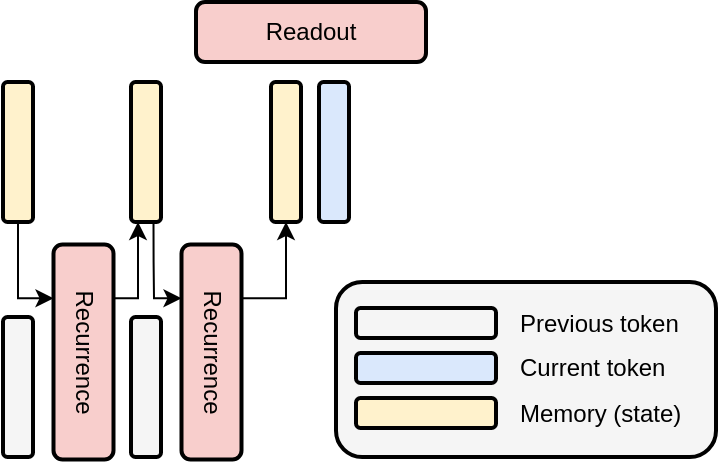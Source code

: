 <mxfile version="24.2.5" type="device" pages="2">
  <diagram name="Pagina-1" id="DlHbQXeaWKlzbIvtGdsE">
    <mxGraphModel dx="1507" dy="543" grid="1" gridSize="10" guides="1" tooltips="1" connect="1" arrows="1" fold="1" page="1" pageScale="1" pageWidth="1500" pageHeight="500" math="0" shadow="0">
      <root>
        <mxCell id="0" />
        <mxCell id="1" parent="0" />
        <mxCell id="UgftJ3nfr26CKlYY0sbi-57" value="" style="rounded=1;whiteSpace=wrap;html=1;fillColor=#f5f5f5;strokeWidth=2;fontColor=#333333;strokeColor=default;" vertex="1" parent="1">
          <mxGeometry x="1350" y="180" width="190" height="87.5" as="geometry" />
        </mxCell>
        <mxCell id="UgftJ3nfr26CKlYY0sbi-19" value="" style="rounded=1;whiteSpace=wrap;html=1;rotation=90;fillColor=#f5f5f5;fontColor=#333333;strokeColor=default;strokeWidth=2;" vertex="1" parent="1">
          <mxGeometry x="1156" y="225" width="70" height="15" as="geometry" />
        </mxCell>
        <mxCell id="UgftJ3nfr26CKlYY0sbi-45" style="edgeStyle=orthogonalEdgeStyle;rounded=0;orthogonalLoop=1;jettySize=auto;html=1;exitX=0.25;exitY=0;exitDx=0;exitDy=0;entryX=1;entryY=0.75;entryDx=0;entryDy=0;" edge="1" parent="1" source="UgftJ3nfr26CKlYY0sbi-24" target="UgftJ3nfr26CKlYY0sbi-42">
          <mxGeometry relative="1" as="geometry">
            <Array as="points">
              <mxPoint x="1251" y="188" />
              <mxPoint x="1251" y="150" />
            </Array>
          </mxGeometry>
        </mxCell>
        <mxCell id="UgftJ3nfr26CKlYY0sbi-24" value="Recurrence" style="rounded=1;whiteSpace=wrap;html=1;fillColor=#f8cecc;strokeColor=default;strokeWidth=2;rotation=90;" vertex="1" parent="1">
          <mxGeometry x="1170" y="200" width="107.5" height="30" as="geometry" />
        </mxCell>
        <mxCell id="UgftJ3nfr26CKlYY0sbi-44" style="edgeStyle=orthogonalEdgeStyle;rounded=0;orthogonalLoop=1;jettySize=auto;html=1;exitX=1;exitY=0.5;exitDx=0;exitDy=0;entryX=0.25;entryY=1;entryDx=0;entryDy=0;" edge="1" parent="1" source="UgftJ3nfr26CKlYY0sbi-25" target="UgftJ3nfr26CKlYY0sbi-24">
          <mxGeometry relative="1" as="geometry">
            <Array as="points">
              <mxPoint x="1191" y="188" />
            </Array>
          </mxGeometry>
        </mxCell>
        <mxCell id="UgftJ3nfr26CKlYY0sbi-25" value="" style="rounded=1;whiteSpace=wrap;html=1;rotation=90;fillColor=#fff2cc;strokeColor=default;strokeWidth=2;" vertex="1" parent="1">
          <mxGeometry x="1156" y="107.5" width="70" height="15" as="geometry" />
        </mxCell>
        <mxCell id="UgftJ3nfr26CKlYY0sbi-26" value="" style="rounded=1;whiteSpace=wrap;html=1;rotation=90;fillColor=#fff2cc;strokeColor=default;strokeWidth=2;" vertex="1" parent="1">
          <mxGeometry x="1290" y="107.5" width="70" height="15" as="geometry" />
        </mxCell>
        <mxCell id="UgftJ3nfr26CKlYY0sbi-40" value="" style="rounded=1;whiteSpace=wrap;html=1;rotation=90;fillColor=#f5f5f5;fontColor=#333333;strokeColor=default;strokeWidth=2;" vertex="1" parent="1">
          <mxGeometry x="1220" y="225" width="70" height="15" as="geometry" />
        </mxCell>
        <mxCell id="UgftJ3nfr26CKlYY0sbi-47" style="edgeStyle=orthogonalEdgeStyle;rounded=0;orthogonalLoop=1;jettySize=auto;html=1;exitX=0.25;exitY=0;exitDx=0;exitDy=0;entryX=1;entryY=0.5;entryDx=0;entryDy=0;" edge="1" parent="1" source="UgftJ3nfr26CKlYY0sbi-41" target="UgftJ3nfr26CKlYY0sbi-26">
          <mxGeometry relative="1" as="geometry" />
        </mxCell>
        <mxCell id="UgftJ3nfr26CKlYY0sbi-41" value="Recurrence" style="rounded=1;whiteSpace=wrap;html=1;fillColor=#f8cecc;strokeColor=default;strokeWidth=2;rotation=90;" vertex="1" parent="1">
          <mxGeometry x="1234" y="200" width="107.5" height="30" as="geometry" />
        </mxCell>
        <mxCell id="UgftJ3nfr26CKlYY0sbi-46" style="edgeStyle=orthogonalEdgeStyle;rounded=0;orthogonalLoop=1;jettySize=auto;html=1;exitX=1;exitY=0.25;exitDx=0;exitDy=0;entryX=0.25;entryY=1;entryDx=0;entryDy=0;" edge="1" parent="1" source="UgftJ3nfr26CKlYY0sbi-42" target="UgftJ3nfr26CKlYY0sbi-41">
          <mxGeometry relative="1" as="geometry">
            <Array as="points">
              <mxPoint x="1259" y="170" />
              <mxPoint x="1259" y="188" />
            </Array>
          </mxGeometry>
        </mxCell>
        <mxCell id="UgftJ3nfr26CKlYY0sbi-42" value="" style="rounded=1;whiteSpace=wrap;html=1;rotation=90;fillColor=#fff2cc;strokeColor=default;strokeWidth=2;" vertex="1" parent="1">
          <mxGeometry x="1220" y="107.5" width="70" height="15" as="geometry" />
        </mxCell>
        <mxCell id="UgftJ3nfr26CKlYY0sbi-48" value="Readout" style="rounded=1;whiteSpace=wrap;html=1;fillColor=#f8cecc;strokeColor=default;strokeWidth=2;" vertex="1" parent="1">
          <mxGeometry x="1280" y="40" width="115" height="30" as="geometry" />
        </mxCell>
        <mxCell id="UgftJ3nfr26CKlYY0sbi-49" value="" style="rounded=1;whiteSpace=wrap;html=1;rotation=90;fillColor=#dae8fc;strokeColor=default;strokeWidth=2;" vertex="1" parent="1">
          <mxGeometry x="1314" y="107.5" width="70" height="15" as="geometry" />
        </mxCell>
        <mxCell id="UgftJ3nfr26CKlYY0sbi-50" value="" style="rounded=1;whiteSpace=wrap;html=1;rotation=0;fillColor=#f5f5f5;fontColor=#333333;strokeColor=default;strokeWidth=2;" vertex="1" parent="1">
          <mxGeometry x="1360" y="193" width="70" height="15" as="geometry" />
        </mxCell>
        <mxCell id="UgftJ3nfr26CKlYY0sbi-51" value="" style="rounded=1;whiteSpace=wrap;html=1;rotation=0;fillColor=#dae8fc;strokeColor=default;strokeWidth=2;" vertex="1" parent="1">
          <mxGeometry x="1360" y="215.5" width="70" height="15" as="geometry" />
        </mxCell>
        <mxCell id="UgftJ3nfr26CKlYY0sbi-52" value="" style="rounded=1;whiteSpace=wrap;html=1;rotation=0;fillColor=#fff2cc;strokeColor=default;strokeWidth=2;" vertex="1" parent="1">
          <mxGeometry x="1360" y="238" width="70" height="15" as="geometry" />
        </mxCell>
        <mxCell id="UgftJ3nfr26CKlYY0sbi-54" value="Previous token" style="text;html=1;align=left;verticalAlign=middle;whiteSpace=wrap;rounded=0;" vertex="1" parent="1">
          <mxGeometry x="1440" y="185.5" width="90" height="30" as="geometry" />
        </mxCell>
        <mxCell id="UgftJ3nfr26CKlYY0sbi-55" value="Current token" style="text;html=1;align=left;verticalAlign=middle;whiteSpace=wrap;rounded=0;" vertex="1" parent="1">
          <mxGeometry x="1440" y="208" width="90" height="30" as="geometry" />
        </mxCell>
        <mxCell id="UgftJ3nfr26CKlYY0sbi-56" value="Memory (state)" style="text;html=1;align=left;verticalAlign=middle;whiteSpace=wrap;rounded=0;" vertex="1" parent="1">
          <mxGeometry x="1440" y="230.5" width="90" height="30" as="geometry" />
        </mxCell>
      </root>
    </mxGraphModel>
  </diagram>
  <diagram id="QN6jp8XvFxMXEia05JfJ" name="Pagina-2">
    <mxGraphModel dx="723" dy="261" grid="1" gridSize="10" guides="1" tooltips="1" connect="1" arrows="1" fold="1" page="1" pageScale="1" pageWidth="1500" pageHeight="500" math="0" shadow="0">
      <root>
        <mxCell id="0" />
        <mxCell id="1" parent="0" />
        <mxCell id="6n72LbGJO-qIJHDkmhBX-1" value="" style="rounded=1;whiteSpace=wrap;html=1;rotation=90;fillColor=#f5f5f5;fontColor=#333333;strokeColor=default;strokeWidth=2;" vertex="1" parent="1">
          <mxGeometry x="265" y="331" width="70" height="15" as="geometry" />
        </mxCell>
        <mxCell id="6n72LbGJO-qIJHDkmhBX-2" value="Recurrence" style="rounded=1;whiteSpace=wrap;html=1;fillColor=#f8cecc;strokeColor=default;strokeWidth=2;rotation=90;" vertex="1" parent="1">
          <mxGeometry x="273.75" y="286.25" width="160" height="30" as="geometry" />
        </mxCell>
        <mxCell id="6n72LbGJO-qIJHDkmhBX-3" value="" style="rounded=1;whiteSpace=wrap;html=1;rotation=90;fillColor=#fff2cc;strokeColor=default;strokeWidth=2;" vertex="1" parent="1">
          <mxGeometry x="265" y="250" width="70" height="15" as="geometry" />
        </mxCell>
        <mxCell id="6n72LbGJO-qIJHDkmhBX-12" value="" style="rounded=1;whiteSpace=wrap;html=1;rotation=90;fillColor=#fff2cc;strokeColor=default;strokeWidth=2;" vertex="1" parent="1">
          <mxGeometry x="373" y="250" width="70" height="15" as="geometry" />
        </mxCell>
        <mxCell id="6n72LbGJO-qIJHDkmhBX-16" value="" style="endArrow=classic;html=1;rounded=0;" edge="1" parent="1">
          <mxGeometry width="50" height="50" relative="1" as="geometry">
            <mxPoint x="308" y="339.3" as="sourcePoint" />
            <mxPoint x="338" y="339.3" as="targetPoint" />
          </mxGeometry>
        </mxCell>
        <mxCell id="6n72LbGJO-qIJHDkmhBX-17" value="" style="endArrow=classic;html=1;rounded=0;" edge="1" parent="1">
          <mxGeometry width="50" height="50" relative="1" as="geometry">
            <mxPoint x="308" y="257.3" as="sourcePoint" />
            <mxPoint x="338" y="257.3" as="targetPoint" />
          </mxGeometry>
        </mxCell>
        <mxCell id="6n72LbGJO-qIJHDkmhBX-18" value="" style="endArrow=classic;html=1;rounded=0;" edge="1" parent="1">
          <mxGeometry width="50" height="50" relative="1" as="geometry">
            <mxPoint x="369" y="257.33" as="sourcePoint" />
            <mxPoint x="399" y="257.33" as="targetPoint" />
          </mxGeometry>
        </mxCell>
        <mxCell id="6n72LbGJO-qIJHDkmhBX-19" value="" style="rounded=1;whiteSpace=wrap;html=1;rotation=90;fillColor=#f5f5f5;fontColor=#333333;strokeColor=default;strokeWidth=2;" vertex="1" parent="1">
          <mxGeometry x="373" y="330.6" width="70" height="15" as="geometry" />
        </mxCell>
        <mxCell id="6n72LbGJO-qIJHDkmhBX-20" value="Recurrence" style="rounded=1;whiteSpace=wrap;html=1;fillColor=#f8cecc;strokeColor=default;strokeWidth=2;rotation=90;" vertex="1" parent="1">
          <mxGeometry x="381.75" y="285.85" width="160" height="30" as="geometry" />
        </mxCell>
        <mxCell id="6n72LbGJO-qIJHDkmhBX-21" value="" style="endArrow=classic;html=1;rounded=0;" edge="1" parent="1">
          <mxGeometry width="50" height="50" relative="1" as="geometry">
            <mxPoint x="416" y="338.9" as="sourcePoint" />
            <mxPoint x="446" y="338.9" as="targetPoint" />
          </mxGeometry>
        </mxCell>
        <mxCell id="6n72LbGJO-qIJHDkmhBX-22" value="" style="endArrow=classic;html=1;rounded=0;" edge="1" parent="1">
          <mxGeometry width="50" height="50" relative="1" as="geometry">
            <mxPoint x="416" y="256.9" as="sourcePoint" />
            <mxPoint x="446" y="256.9" as="targetPoint" />
          </mxGeometry>
        </mxCell>
        <mxCell id="6n72LbGJO-qIJHDkmhBX-27" value="" style="rounded=1;whiteSpace=wrap;html=1;rotation=90;fillColor=#fff2cc;strokeColor=default;strokeWidth=2;" vertex="1" parent="1">
          <mxGeometry x="482" y="250" width="70" height="15" as="geometry" />
        </mxCell>
        <mxCell id="6n72LbGJO-qIJHDkmhBX-28" value="" style="endArrow=classic;html=1;rounded=0;" edge="1" parent="1">
          <mxGeometry width="50" height="50" relative="1" as="geometry">
            <mxPoint x="478" y="257.33" as="sourcePoint" />
            <mxPoint x="508" y="257.33" as="targetPoint" />
          </mxGeometry>
        </mxCell>
        <mxCell id="6n72LbGJO-qIJHDkmhBX-29" value="" style="rounded=1;whiteSpace=wrap;html=1;rotation=90;fillColor=#f5f5f5;fontColor=#333333;strokeColor=default;strokeWidth=2;" vertex="1" parent="1">
          <mxGeometry x="482" y="330.6" width="70" height="15" as="geometry" />
        </mxCell>
        <mxCell id="6n72LbGJO-qIJHDkmhBX-30" value="Recurrence" style="rounded=1;whiteSpace=wrap;html=1;fillColor=#f8cecc;strokeColor=default;strokeWidth=2;rotation=90;" vertex="1" parent="1">
          <mxGeometry x="490.75" y="285.85" width="160" height="30" as="geometry" />
        </mxCell>
        <mxCell id="6n72LbGJO-qIJHDkmhBX-31" value="" style="endArrow=classic;html=1;rounded=0;" edge="1" parent="1">
          <mxGeometry width="50" height="50" relative="1" as="geometry">
            <mxPoint x="525" y="338.9" as="sourcePoint" />
            <mxPoint x="555" y="338.9" as="targetPoint" />
          </mxGeometry>
        </mxCell>
        <mxCell id="6n72LbGJO-qIJHDkmhBX-32" value="" style="endArrow=classic;html=1;rounded=0;" edge="1" parent="1">
          <mxGeometry width="50" height="50" relative="1" as="geometry">
            <mxPoint x="525" y="256.9" as="sourcePoint" />
            <mxPoint x="555" y="256.9" as="targetPoint" />
          </mxGeometry>
        </mxCell>
        <mxCell id="6n72LbGJO-qIJHDkmhBX-41" style="edgeStyle=orthogonalEdgeStyle;rounded=0;orthogonalLoop=1;jettySize=auto;html=1;exitX=0.75;exitY=1;exitDx=0;exitDy=0;fillColor=#f8cecc;strokeColor=#b85450;" edge="1" parent="1" source="6n72LbGJO-qIJHDkmhBX-33">
          <mxGeometry relative="1" as="geometry">
            <mxPoint x="587" y="275.057" as="targetPoint" />
          </mxGeometry>
        </mxCell>
        <mxCell id="6n72LbGJO-qIJHDkmhBX-33" value="" style="rounded=1;whiteSpace=wrap;html=1;rotation=90;fillColor=#fff2cc;strokeColor=default;strokeWidth=2;" vertex="1" parent="1">
          <mxGeometry x="591" y="250" width="70" height="15" as="geometry" />
        </mxCell>
        <mxCell id="6n72LbGJO-qIJHDkmhBX-34" value="" style="endArrow=classic;html=1;rounded=0;" edge="1" parent="1">
          <mxGeometry width="50" height="50" relative="1" as="geometry">
            <mxPoint x="587" y="257.33" as="sourcePoint" />
            <mxPoint x="617" y="257.33" as="targetPoint" />
          </mxGeometry>
        </mxCell>
        <mxCell id="6n72LbGJO-qIJHDkmhBX-40" style="edgeStyle=orthogonalEdgeStyle;rounded=0;orthogonalLoop=1;jettySize=auto;html=1;exitX=0.75;exitY=1;exitDx=0;exitDy=0;entryX=0.749;entryY=-0.123;entryDx=0;entryDy=0;fillColor=#f8cecc;strokeColor=#b85450;entryPerimeter=0;" edge="1" parent="1" source="6n72LbGJO-qIJHDkmhBX-35" target="6n72LbGJO-qIJHDkmhBX-33">
          <mxGeometry relative="1" as="geometry">
            <Array as="points">
              <mxPoint x="651" y="275" />
            </Array>
          </mxGeometry>
        </mxCell>
        <mxCell id="6n72LbGJO-qIJHDkmhBX-35" value="Readout" style="rounded=1;whiteSpace=wrap;html=1;fillColor=#f8cecc;strokeColor=default;strokeWidth=2;rotation=0;" vertex="1" parent="1">
          <mxGeometry x="576" y="170" width="100" height="30" as="geometry" />
        </mxCell>
        <mxCell id="6n72LbGJO-qIJHDkmhBX-36" value="" style="rounded=1;whiteSpace=wrap;html=1;rotation=0;fillColor=#f5f5f5;fontColor=#333333;strokeColor=default;strokeWidth=2;" vertex="1" parent="1">
          <mxGeometry x="591" y="130.0" width="70" height="15" as="geometry" />
        </mxCell>
        <mxCell id="6n72LbGJO-qIJHDkmhBX-37" value="" style="endArrow=classic;html=1;rounded=0;entryX=0.5;entryY=1;entryDx=0;entryDy=0;exitX=0;exitY=0.5;exitDx=0;exitDy=0;" edge="1" parent="1" source="6n72LbGJO-qIJHDkmhBX-33" target="6n72LbGJO-qIJHDkmhBX-35">
          <mxGeometry width="50" height="50" relative="1" as="geometry">
            <mxPoint x="597" y="267.33" as="sourcePoint" />
            <mxPoint x="627" y="267.33" as="targetPoint" />
          </mxGeometry>
        </mxCell>
        <mxCell id="6n72LbGJO-qIJHDkmhBX-38" value="" style="endArrow=classic;html=1;rounded=0;entryX=0.5;entryY=1;entryDx=0;entryDy=0;exitX=0;exitY=0.5;exitDx=0;exitDy=0;" edge="1" parent="1">
          <mxGeometry width="50" height="50" relative="1" as="geometry">
            <mxPoint x="625.86" y="170" as="sourcePoint" />
            <mxPoint x="625.86" y="147" as="targetPoint" />
          </mxGeometry>
        </mxCell>
        <mxCell id="6n72LbGJO-qIJHDkmhBX-39" value="" style="endArrow=classic;html=1;rounded=0;entryX=0.5;entryY=1;entryDx=0;entryDy=0;exitX=0;exitY=0.5;exitDx=0;exitDy=0;fillColor=#f8cecc;strokeColor=#b85450;" edge="1" parent="1">
          <mxGeometry width="50" height="50" relative="1" as="geometry">
            <mxPoint x="650.75" y="147" as="sourcePoint" />
            <mxPoint x="650.75" y="170" as="targetPoint" />
          </mxGeometry>
        </mxCell>
        <mxCell id="6n72LbGJO-qIJHDkmhBX-42" style="edgeStyle=orthogonalEdgeStyle;rounded=0;orthogonalLoop=1;jettySize=auto;html=1;exitX=0.75;exitY=1;exitDx=0;exitDy=0;fillColor=#f8cecc;strokeColor=#b85450;" edge="1" parent="1">
          <mxGeometry relative="1" as="geometry">
            <mxPoint x="525" y="275.057" as="targetPoint" />
            <mxPoint x="554" y="276" as="sourcePoint" />
          </mxGeometry>
        </mxCell>
        <mxCell id="6n72LbGJO-qIJHDkmhBX-43" style="edgeStyle=orthogonalEdgeStyle;rounded=0;orthogonalLoop=1;jettySize=auto;html=1;exitX=0.75;exitY=1;exitDx=0;exitDy=0;fillColor=#f8cecc;strokeColor=#b85450;" edge="1" parent="1">
          <mxGeometry relative="1" as="geometry">
            <mxPoint x="478.01" y="274.997" as="targetPoint" />
            <mxPoint x="508" y="275.94" as="sourcePoint" />
          </mxGeometry>
        </mxCell>
        <mxCell id="6n72LbGJO-qIJHDkmhBX-44" style="edgeStyle=orthogonalEdgeStyle;rounded=0;orthogonalLoop=1;jettySize=auto;html=1;exitX=0.75;exitY=1;exitDx=0;exitDy=0;fillColor=#f8cecc;strokeColor=#b85450;" edge="1" parent="1">
          <mxGeometry relative="1" as="geometry">
            <mxPoint x="417.02" y="274.997" as="targetPoint" />
            <mxPoint x="446.02" y="275.94" as="sourcePoint" />
          </mxGeometry>
        </mxCell>
        <mxCell id="6n72LbGJO-qIJHDkmhBX-45" style="edgeStyle=orthogonalEdgeStyle;rounded=0;orthogonalLoop=1;jettySize=auto;html=1;exitX=0.75;exitY=1;exitDx=0;exitDy=0;fillColor=#f8cecc;strokeColor=#b85450;" edge="1" parent="1">
          <mxGeometry relative="1" as="geometry">
            <mxPoint x="370.02" y="274.997" as="targetPoint" />
            <mxPoint x="399.02" y="275.94" as="sourcePoint" />
          </mxGeometry>
        </mxCell>
        <mxCell id="6n72LbGJO-qIJHDkmhBX-46" style="edgeStyle=orthogonalEdgeStyle;rounded=0;orthogonalLoop=1;jettySize=auto;html=1;exitX=0.75;exitY=1;exitDx=0;exitDy=0;fillColor=#f8cecc;strokeColor=#b85450;" edge="1" parent="1">
          <mxGeometry relative="1" as="geometry">
            <mxPoint x="308.02" y="274.997" as="targetPoint" />
            <mxPoint x="337.02" y="275.94" as="sourcePoint" />
          </mxGeometry>
        </mxCell>
      </root>
    </mxGraphModel>
  </diagram>
</mxfile>
